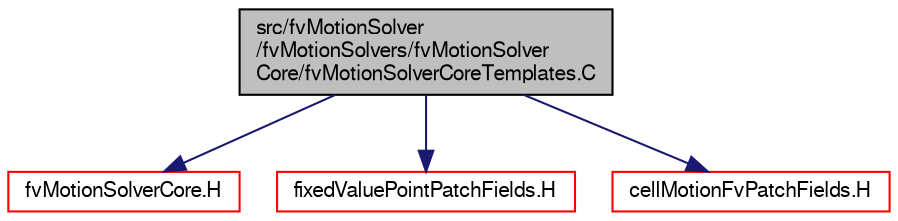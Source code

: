 digraph "src/fvMotionSolver/fvMotionSolvers/fvMotionSolverCore/fvMotionSolverCoreTemplates.C"
{
  bgcolor="transparent";
  edge [fontname="FreeSans",fontsize="10",labelfontname="FreeSans",labelfontsize="10"];
  node [fontname="FreeSans",fontsize="10",shape=record];
  Node0 [label="src/fvMotionSolver\l/fvMotionSolvers/fvMotionSolver\lCore/fvMotionSolverCoreTemplates.C",height=0.2,width=0.4,color="black", fillcolor="grey75", style="filled", fontcolor="black"];
  Node0 -> Node1 [color="midnightblue",fontsize="10",style="solid",fontname="FreeSans"];
  Node1 [label="fvMotionSolverCore.H",height=0.2,width=0.4,color="red",URL="$a04415.html"];
  Node0 -> Node269 [color="midnightblue",fontsize="10",style="solid",fontname="FreeSans"];
  Node269 [label="fixedValuePointPatchFields.H",height=0.2,width=0.4,color="red",URL="$a09938.html"];
  Node0 -> Node275 [color="midnightblue",fontsize="10",style="solid",fontname="FreeSans"];
  Node275 [label="cellMotionFvPatchFields.H",height=0.2,width=0.4,color="red",URL="$a04436.html"];
}
